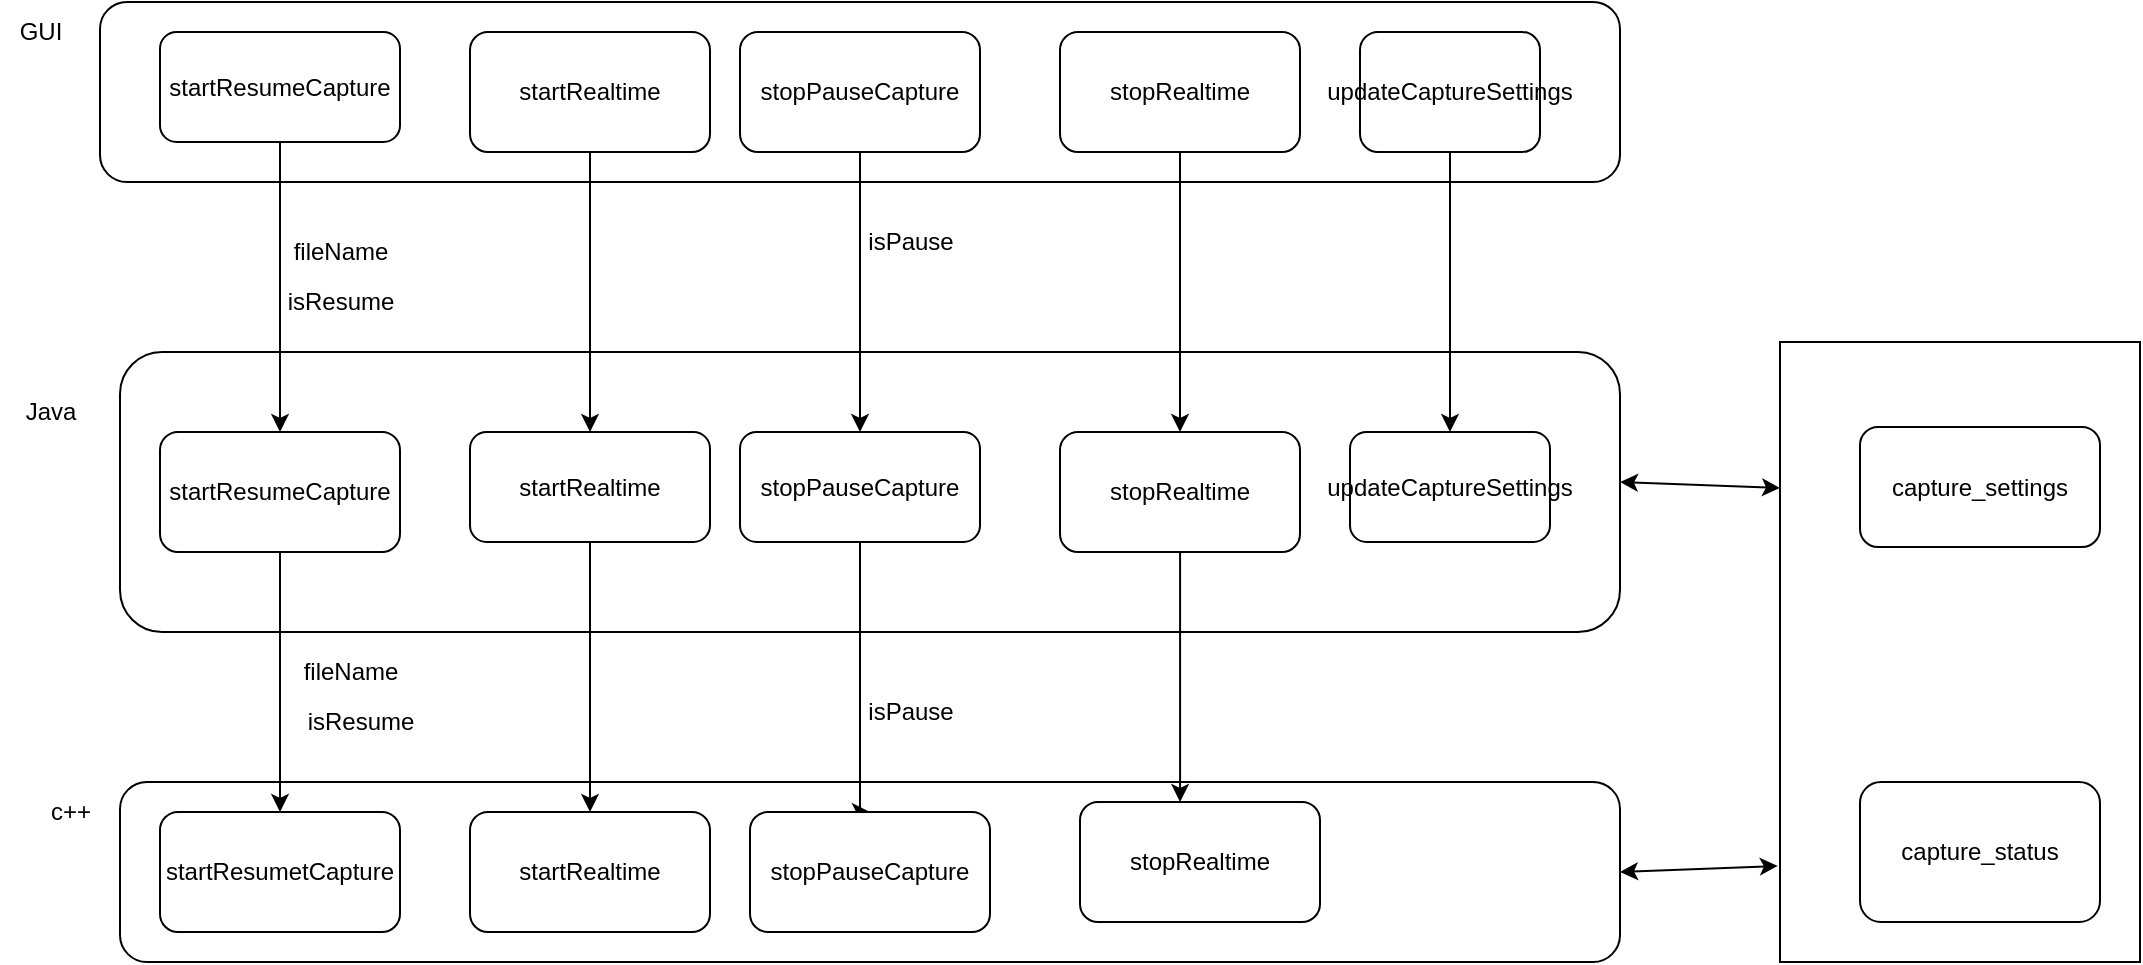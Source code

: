 <mxfile version="21.0.8" type="github">
  <diagram name="第 1 页" id="738VX-xTPERqi8VSFKUB">
    <mxGraphModel dx="1357" dy="568" grid="1" gridSize="10" guides="1" tooltips="1" connect="1" arrows="1" fold="1" page="1" pageScale="1" pageWidth="4681" pageHeight="3300" math="0" shadow="0">
      <root>
        <mxCell id="0" />
        <mxCell id="1" parent="0" />
        <mxCell id="xm8e55yrbuL3bT286_5s-25" value="" style="rounded=0;whiteSpace=wrap;html=1;" vertex="1" parent="1">
          <mxGeometry x="1090" y="370" width="180" height="310" as="geometry" />
        </mxCell>
        <mxCell id="xm8e55yrbuL3bT286_5s-22" value="" style="rounded=1;whiteSpace=wrap;html=1;" vertex="1" parent="1">
          <mxGeometry x="250" y="200" width="760" height="90" as="geometry" />
        </mxCell>
        <mxCell id="xm8e55yrbuL3bT286_5s-23" value="" style="rounded=1;whiteSpace=wrap;html=1;" vertex="1" parent="1">
          <mxGeometry x="260" y="590" width="750" height="90" as="geometry" />
        </mxCell>
        <mxCell id="xm8e55yrbuL3bT286_5s-24" value="" style="rounded=1;whiteSpace=wrap;html=1;" vertex="1" parent="1">
          <mxGeometry x="260" y="375" width="750" height="140" as="geometry" />
        </mxCell>
        <mxCell id="xm8e55yrbuL3bT286_5s-42" style="edgeStyle=orthogonalEdgeStyle;rounded=0;orthogonalLoop=1;jettySize=auto;html=1;entryX=0.5;entryY=0;entryDx=0;entryDy=0;" edge="1" parent="1" source="xm8e55yrbuL3bT286_5s-29" target="xm8e55yrbuL3bT286_5s-36">
          <mxGeometry relative="1" as="geometry" />
        </mxCell>
        <mxCell id="xm8e55yrbuL3bT286_5s-29" value="updateCaptureSettings" style="rounded=1;whiteSpace=wrap;html=1;" vertex="1" parent="1">
          <mxGeometry x="880" y="215" width="90" height="60" as="geometry" />
        </mxCell>
        <mxCell id="xm8e55yrbuL3bT286_5s-56" style="edgeStyle=orthogonalEdgeStyle;rounded=0;orthogonalLoop=1;jettySize=auto;html=1;entryX=0.5;entryY=0;entryDx=0;entryDy=0;" edge="1" parent="1" source="xm8e55yrbuL3bT286_5s-30" target="xm8e55yrbuL3bT286_5s-34">
          <mxGeometry relative="1" as="geometry" />
        </mxCell>
        <mxCell id="xm8e55yrbuL3bT286_5s-30" value="startResumeCapture" style="rounded=1;whiteSpace=wrap;html=1;" vertex="1" parent="1">
          <mxGeometry x="280" y="215" width="120" height="55" as="geometry" />
        </mxCell>
        <mxCell id="xm8e55yrbuL3bT286_5s-41" style="edgeStyle=orthogonalEdgeStyle;rounded=0;orthogonalLoop=1;jettySize=auto;html=1;entryX=0.5;entryY=0;entryDx=0;entryDy=0;" edge="1" parent="1" source="xm8e55yrbuL3bT286_5s-31" target="xm8e55yrbuL3bT286_5s-35">
          <mxGeometry relative="1" as="geometry" />
        </mxCell>
        <mxCell id="xm8e55yrbuL3bT286_5s-31" value="startRealtime" style="rounded=1;whiteSpace=wrap;html=1;" vertex="1" parent="1">
          <mxGeometry x="435" y="215" width="120" height="60" as="geometry" />
        </mxCell>
        <mxCell id="xm8e55yrbuL3bT286_5s-74" style="edgeStyle=orthogonalEdgeStyle;rounded=0;orthogonalLoop=1;jettySize=auto;html=1;entryX=0.5;entryY=0;entryDx=0;entryDy=0;" edge="1" parent="1" source="xm8e55yrbuL3bT286_5s-34" target="xm8e55yrbuL3bT286_5s-48">
          <mxGeometry relative="1" as="geometry" />
        </mxCell>
        <mxCell id="xm8e55yrbuL3bT286_5s-34" value="startResumeCapture" style="rounded=1;whiteSpace=wrap;html=1;" vertex="1" parent="1">
          <mxGeometry x="280" y="415" width="120" height="60" as="geometry" />
        </mxCell>
        <mxCell id="xm8e55yrbuL3bT286_5s-73" style="edgeStyle=orthogonalEdgeStyle;rounded=0;orthogonalLoop=1;jettySize=auto;html=1;entryX=0.5;entryY=0;entryDx=0;entryDy=0;" edge="1" parent="1" source="xm8e55yrbuL3bT286_5s-35" target="xm8e55yrbuL3bT286_5s-50">
          <mxGeometry relative="1" as="geometry" />
        </mxCell>
        <mxCell id="xm8e55yrbuL3bT286_5s-35" value="startRealtime" style="rounded=1;whiteSpace=wrap;html=1;" vertex="1" parent="1">
          <mxGeometry x="435" y="415" width="120" height="55" as="geometry" />
        </mxCell>
        <mxCell id="xm8e55yrbuL3bT286_5s-36" value="updateCaptureSettings" style="rounded=1;whiteSpace=wrap;html=1;" vertex="1" parent="1">
          <mxGeometry x="875" y="415" width="100" height="55" as="geometry" />
        </mxCell>
        <mxCell id="xm8e55yrbuL3bT286_5s-45" value="GUI" style="text;html=1;align=center;verticalAlign=middle;resizable=0;points=[];autosize=1;strokeColor=none;fillColor=none;" vertex="1" parent="1">
          <mxGeometry x="200" y="200" width="40" height="30" as="geometry" />
        </mxCell>
        <mxCell id="xm8e55yrbuL3bT286_5s-46" value="Java" style="text;html=1;align=center;verticalAlign=middle;resizable=0;points=[];autosize=1;strokeColor=none;fillColor=none;" vertex="1" parent="1">
          <mxGeometry x="200" y="390" width="50" height="30" as="geometry" />
        </mxCell>
        <mxCell id="xm8e55yrbuL3bT286_5s-47" value="c++" style="text;html=1;align=center;verticalAlign=middle;resizable=0;points=[];autosize=1;strokeColor=none;fillColor=none;" vertex="1" parent="1">
          <mxGeometry x="215" y="590" width="40" height="30" as="geometry" />
        </mxCell>
        <mxCell id="xm8e55yrbuL3bT286_5s-48" value="startResumetCapture" style="rounded=1;whiteSpace=wrap;html=1;" vertex="1" parent="1">
          <mxGeometry x="280" y="605" width="120" height="60" as="geometry" />
        </mxCell>
        <mxCell id="xm8e55yrbuL3bT286_5s-50" value="startRealtime" style="rounded=1;whiteSpace=wrap;html=1;" vertex="1" parent="1">
          <mxGeometry x="435" y="605" width="120" height="60" as="geometry" />
        </mxCell>
        <mxCell id="xm8e55yrbuL3bT286_5s-71" style="edgeStyle=orthogonalEdgeStyle;rounded=0;orthogonalLoop=1;jettySize=auto;html=1;" edge="1" parent="1" source="xm8e55yrbuL3bT286_5s-57" target="xm8e55yrbuL3bT286_5s-58">
          <mxGeometry relative="1" as="geometry" />
        </mxCell>
        <mxCell id="xm8e55yrbuL3bT286_5s-57" value="stopPauseCapture" style="rounded=1;whiteSpace=wrap;html=1;" vertex="1" parent="1">
          <mxGeometry x="570" y="215" width="120" height="60" as="geometry" />
        </mxCell>
        <mxCell id="xm8e55yrbuL3bT286_5s-72" style="edgeStyle=orthogonalEdgeStyle;rounded=0;orthogonalLoop=1;jettySize=auto;html=1;entryX=0.5;entryY=0;entryDx=0;entryDy=0;" edge="1" parent="1" source="xm8e55yrbuL3bT286_5s-58" target="xm8e55yrbuL3bT286_5s-59">
          <mxGeometry relative="1" as="geometry">
            <Array as="points">
              <mxPoint x="630" y="605" />
            </Array>
          </mxGeometry>
        </mxCell>
        <mxCell id="xm8e55yrbuL3bT286_5s-58" value="stopPauseCapture" style="rounded=1;whiteSpace=wrap;html=1;" vertex="1" parent="1">
          <mxGeometry x="570" y="415" width="120" height="55" as="geometry" />
        </mxCell>
        <mxCell id="xm8e55yrbuL3bT286_5s-59" value="stopPauseCapture" style="rounded=1;whiteSpace=wrap;html=1;" vertex="1" parent="1">
          <mxGeometry x="575" y="605" width="120" height="60" as="geometry" />
        </mxCell>
        <mxCell id="xm8e55yrbuL3bT286_5s-60" value="capture_settings" style="rounded=1;whiteSpace=wrap;html=1;" vertex="1" parent="1">
          <mxGeometry x="1130" y="412.5" width="120" height="60" as="geometry" />
        </mxCell>
        <mxCell id="xm8e55yrbuL3bT286_5s-62" value="capture_status" style="rounded=1;whiteSpace=wrap;html=1;" vertex="1" parent="1">
          <mxGeometry x="1130" y="590" width="120" height="70" as="geometry" />
        </mxCell>
        <mxCell id="xm8e55yrbuL3bT286_5s-68" value="" style="endArrow=classic;startArrow=classic;html=1;rounded=0;" edge="1" parent="1">
          <mxGeometry width="50" height="50" relative="1" as="geometry">
            <mxPoint x="1010" y="440" as="sourcePoint" />
            <mxPoint x="1090" y="443" as="targetPoint" />
          </mxGeometry>
        </mxCell>
        <mxCell id="xm8e55yrbuL3bT286_5s-70" value="" style="endArrow=classic;startArrow=classic;html=1;rounded=0;entryX=-0.006;entryY=0.845;entryDx=0;entryDy=0;entryPerimeter=0;exitX=1;exitY=0.5;exitDx=0;exitDy=0;" edge="1" parent="1" source="xm8e55yrbuL3bT286_5s-23" target="xm8e55yrbuL3bT286_5s-25">
          <mxGeometry width="50" height="50" relative="1" as="geometry">
            <mxPoint x="810" y="640" as="sourcePoint" />
            <mxPoint x="860" y="590" as="targetPoint" />
          </mxGeometry>
        </mxCell>
        <mxCell id="xm8e55yrbuL3bT286_5s-80" style="edgeStyle=orthogonalEdgeStyle;rounded=0;orthogonalLoop=1;jettySize=auto;html=1;entryX=0.417;entryY=0;entryDx=0;entryDy=0;entryPerimeter=0;" edge="1" parent="1" source="xm8e55yrbuL3bT286_5s-75" target="xm8e55yrbuL3bT286_5s-78">
          <mxGeometry relative="1" as="geometry" />
        </mxCell>
        <mxCell id="xm8e55yrbuL3bT286_5s-75" value="stopRealtime" style="rounded=1;whiteSpace=wrap;html=1;" vertex="1" parent="1">
          <mxGeometry x="730" y="415" width="120" height="60" as="geometry" />
        </mxCell>
        <mxCell id="xm8e55yrbuL3bT286_5s-77" style="edgeStyle=orthogonalEdgeStyle;rounded=0;orthogonalLoop=1;jettySize=auto;html=1;" edge="1" parent="1" source="xm8e55yrbuL3bT286_5s-76" target="xm8e55yrbuL3bT286_5s-75">
          <mxGeometry relative="1" as="geometry" />
        </mxCell>
        <mxCell id="xm8e55yrbuL3bT286_5s-76" value="stopRealtime" style="rounded=1;whiteSpace=wrap;html=1;" vertex="1" parent="1">
          <mxGeometry x="730" y="215" width="120" height="60" as="geometry" />
        </mxCell>
        <mxCell id="xm8e55yrbuL3bT286_5s-78" value="stopRealtime" style="rounded=1;whiteSpace=wrap;html=1;" vertex="1" parent="1">
          <mxGeometry x="740" y="600" width="120" height="60" as="geometry" />
        </mxCell>
        <mxCell id="xm8e55yrbuL3bT286_5s-81" value="fileName" style="text;html=1;align=center;verticalAlign=middle;resizable=0;points=[];autosize=1;strokeColor=none;fillColor=none;" vertex="1" parent="1">
          <mxGeometry x="335" y="310" width="70" height="30" as="geometry" />
        </mxCell>
        <mxCell id="xm8e55yrbuL3bT286_5s-83" value="isResume" style="text;html=1;align=center;verticalAlign=middle;resizable=0;points=[];autosize=1;strokeColor=none;fillColor=none;" vertex="1" parent="1">
          <mxGeometry x="330" y="335" width="80" height="30" as="geometry" />
        </mxCell>
        <mxCell id="xm8e55yrbuL3bT286_5s-84" value="fileName" style="text;html=1;align=center;verticalAlign=middle;resizable=0;points=[];autosize=1;strokeColor=none;fillColor=none;" vertex="1" parent="1">
          <mxGeometry x="340" y="520" width="70" height="30" as="geometry" />
        </mxCell>
        <mxCell id="xm8e55yrbuL3bT286_5s-85" value="isResume" style="text;html=1;align=center;verticalAlign=middle;resizable=0;points=[];autosize=1;strokeColor=none;fillColor=none;" vertex="1" parent="1">
          <mxGeometry x="340" y="545" width="80" height="30" as="geometry" />
        </mxCell>
        <mxCell id="xm8e55yrbuL3bT286_5s-86" value="isPause" style="text;html=1;align=center;verticalAlign=middle;resizable=0;points=[];autosize=1;strokeColor=none;fillColor=none;" vertex="1" parent="1">
          <mxGeometry x="620" y="305" width="70" height="30" as="geometry" />
        </mxCell>
        <mxCell id="xm8e55yrbuL3bT286_5s-87" value="isPause" style="text;html=1;align=center;verticalAlign=middle;resizable=0;points=[];autosize=1;strokeColor=none;fillColor=none;" vertex="1" parent="1">
          <mxGeometry x="620" y="540" width="70" height="30" as="geometry" />
        </mxCell>
      </root>
    </mxGraphModel>
  </diagram>
</mxfile>
